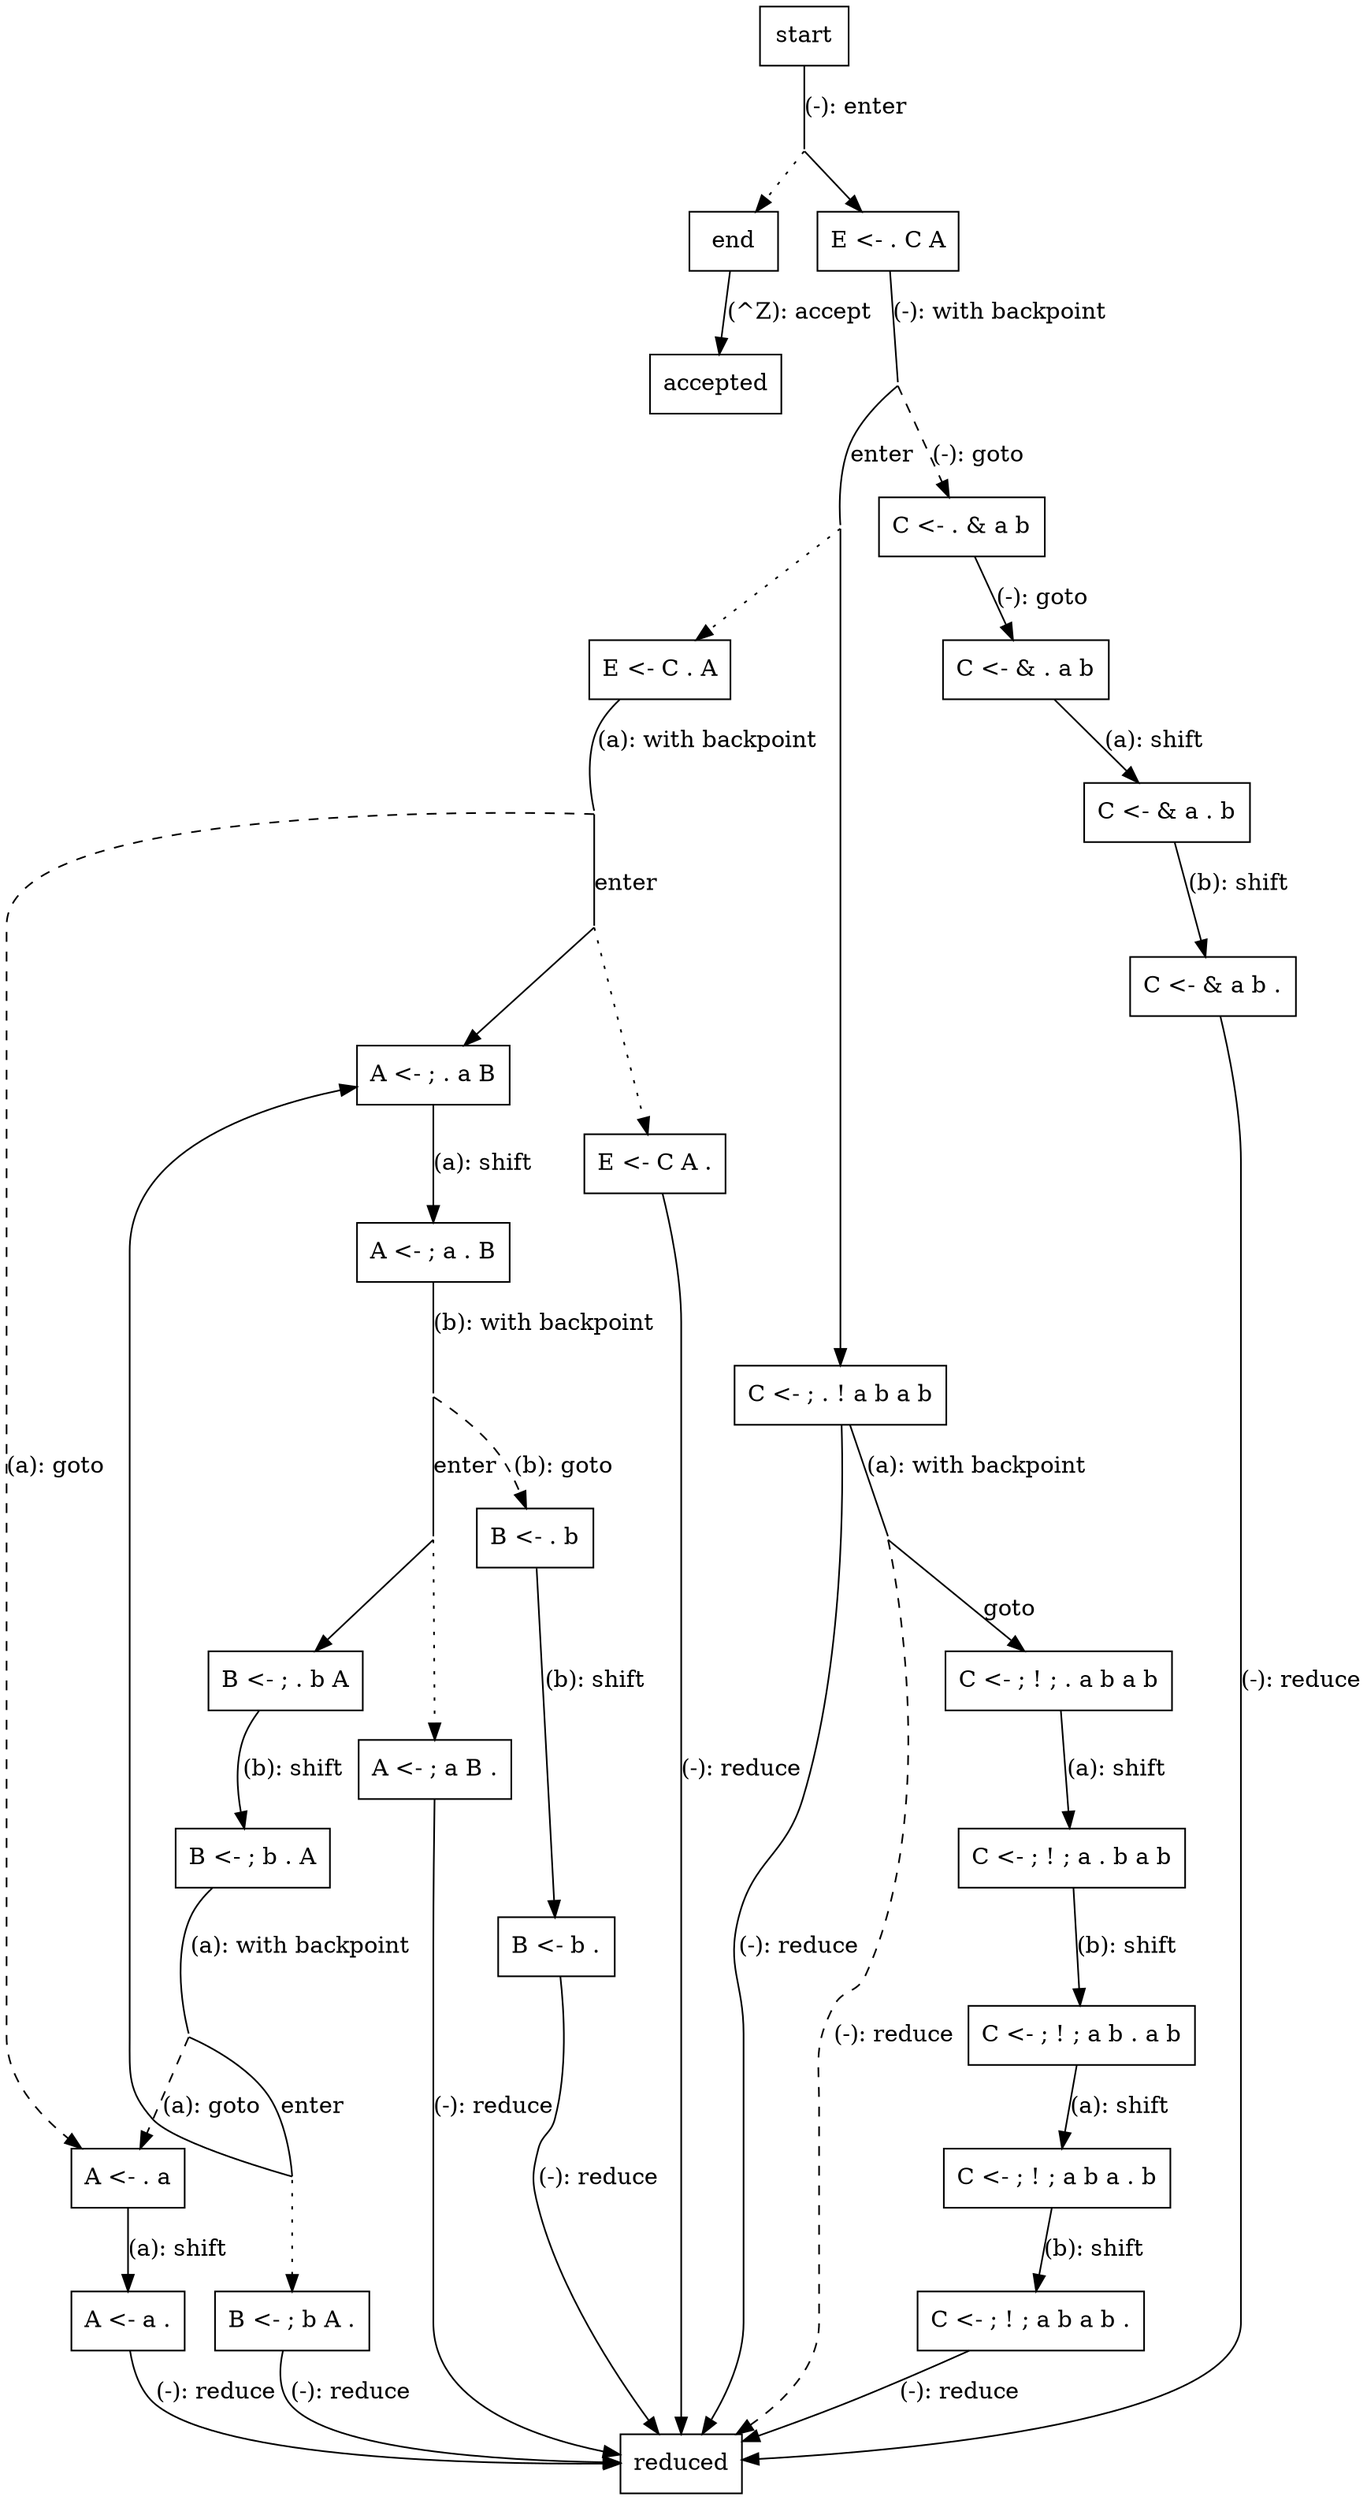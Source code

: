 digraph {
  graph [
    charset = "UTF-8";
  ];

  node [
    shape = box;
  ];

  start;
  end;
  accepted;
  reduced;

  start -> node1_enter_joint [
    label = "(-): enter",
    arrowhead = "none"
  ];

  end -> accepted [
    label = "(^Z): accept"
  ];

  node1_enter_joint [
    shape = "none",
    label = "",
    width = 0,
    height = 0
  ];

  node1_enter_joint -> node1;
  node1_enter_joint -> end [
    style = "dotted"
  ];

  node1 [
    label = "E <- . C A"
  ];

  node1 -> node2_joint [
    label = "(-): with backpoint",
    arrowhead = "none"
  ];

  node2_joint [
    shape = "none",
    label = "",
    width = 0,
    height = 0
  ];

  node2_joint -> node2_enter_joint [
    label = "enter",
    arrowhead = "none"
  ];

  node2_enter_joint [
    shape = "none",
    label = "",
    width = 0,
    height = 0
  ];

  node2_enter_joint -> node2;

  node2_enter_joint -> node12 [
    style = "dotted"
  ];

  node2_joint -> node8 [
    label = "(-): goto",
    style = "dashed"
  ];

  node2 [
    label = "C <- ; . ! a b a b"
  ];

  node2 -> node3_joint [
    label = "(a): with backpoint",
    arrowhead = "none"
  ];

  node2 -> reduced [
    label = "(-): reduce"
  ];

  node3_joint [
    shape = "none",
    label = "",
    width = 0,
    height = 0
  ];

  node3_joint -> node3 [
    label = "goto"
  ];

  node3_joint -> reduced [
    label = "(-): reduce",
    style = "dashed"
  ];

  node3 [
    label = "C <- ; ! ; . a b a b"
  ];

  node3 -> node4 [
    label = "(a): shift"
  ];

  node4 [
    label = "C <- ; ! ; a . b a b"
  ];

  node4 -> node5 [
    label = "(b): shift"
  ];

  node5 [
    label = "C <- ; ! ; a b . a b"
  ];

  node5 -> node6 [
    label = "(a): shift"
  ];

  node6 [
    label = "C <- ; ! ; a b a . b"
  ];

  node6 -> node7 [
    label = "(b): shift"
  ];

  node7 [
    label = "C <- ; ! ; a b a b ."
  ];

  node7 -> reduced [
    label = "(-): reduce"
  ];

  node8 [
    label = "C <- . \& a b"
  ];

  node8 -> node9 [
    label = "(-): goto"
  ];

  node9 [
    label = "C <- \& . a b"
  ];

  node9 -> node10 [
    label = "(a): shift"
  ];

  node10 [
    label = "C <- \& a . b"
  ];

  node10 -> node11 [
    label = "(b): shift"
  ];

  node11 [
    label = "C <- \& a b ."
  ];

  node11 -> reduced [
    label = "(-): reduce"
  ];

  node12 [
    label = "E <- C . A";
  ];

  node12 -> node13_joint [
    label = "(a): with backpoint",
    arrowhead = "none"
  ];

  node13_joint [
    shape = "none",
    label = "",
    width = 0,
    height = 0
  ];

  node13_joint -> node13_enter_joint [
    label = "enter",
    arrowhead = "none"
  ];

  node13_joint -> node17 [
    label = "(a): goto",
    style = "dashed"
  ];

  node13_enter_joint [
    shape = "none",
    label = "",
    width = 0,
    height = 0
  ];

  node13_enter_joint -> node13;

  node13_enter_joint -> node23 [
    style = "dotted"
  ];

  node13 [
    label = "A <- ; . a B"
  ];

  node13 -> node14 [
    label = "(a): shift"
  ];

  node14 [
    label = "A <- ; a . B"
  ];

  node14 -> node15_joint [
    label = "(b): with backpoint",
    arrowhead = "none"
  ];

  node15_joint [
    shape = "none",
    label = "",
    width = 0,
    height = 0
  ];

  node15_joint -> node15_enter_joint [
    label = "enter",
    arrowhead = "none"
  ];

  node15_joint -> node19 [
    label = "(b): goto",
    style = "dashed"
  ];

  node15_enter_joint [
    shape = "none",
    label = "",
    width = 0,
    height = 0
  ];

  node15_enter_joint -> node15;

  node15_enter_joint -> node21 [
    style = "dotted"
  ];

  node15 [
    label = "B <- ; . b A"
  ];

  node15 -> node16 [
    label = "(b): shift"
  ];

  node16 [
    label = "B <- ; b . A"
  ];

  node16 -> node16_13_joint [
    label = "(a): with backpoint",
    arrowhead = "none"
  ];

  node16_13_joint [
    shape = "none",
    label = "",
    width = 0,
    height = 0
  ];

  node16_13_joint -> node16_13_enter_joint [
    label = "enter",
    arrowhead = "none"
  ];

  node16_13_joint -> node17 [
    label = "(a): goto",
    style = "dashed"
  ];

  node16_13_enter_joint [
    shape = "none",
    label = "",
    width = 0,
    height = 0
  ];

  node16_13_enter_joint -> node13;

  node16_13_enter_joint -> node22 [
    style = "dotted"
  ];

  node17 [
    label = "A <- . a"
  ];

  node17 -> node18 [
    label = "(a): shift"
  ];

  node18 [
    label = "A <- a ."
  ];

  node18 -> reduced [
    label = "(-): reduce"
  ];

  node19 [
    label = "B <- . b"
  ];

  node19 -> node20 [
    label = "(b): shift"
  ];

  node20 [
    label = "B <- b ."
  ];

  node20 -> reduced [
    label = "(-): reduce"
  ];

  node21 [
    label = "A <- ; a B ."
  ];

  node21 -> reduced [
    label = "(-): reduce"
  ];

  node22 [
    label = "B <- ; b A ."
  ];

  node22 -> reduced [
    label = "(-): reduce"
  ];

  node23 [
    label = "E <- C A ."
  ];

  node23 -> reduced [
    label = "(-): reduce"
  ];
}
